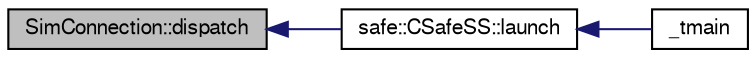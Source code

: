 digraph "SimConnection::dispatch"
{
  bgcolor="transparent";
  edge [fontname="FreeSans",fontsize="10",labelfontname="FreeSans",labelfontsize="10"];
  node [fontname="FreeSans",fontsize="10",shape=record];
  rankdir="LR";
  Node1 [label="SimConnection::dispatch",height=0.2,width=0.4,color="black", fillcolor="grey75", style="filled" fontcolor="black"];
  Node1 -> Node2 [dir="back",color="midnightblue",fontsize="10",style="solid",fontname="FreeSans"];
  Node2 [label="safe::CSafeSS::launch",height=0.2,width=0.4,color="black",URL="$classsafe_1_1CSafeSS.html#a5e9cbc5be2c3ea21c69312b5808dc448"];
  Node2 -> Node3 [dir="back",color="midnightblue",fontsize="10",style="solid",fontname="FreeSans"];
  Node3 [label="_tmain",height=0.2,width=0.4,color="black",URL="$server_2Server_8cpp.html#a353674c5af92be7fb389265cde4e5e03"];
}
